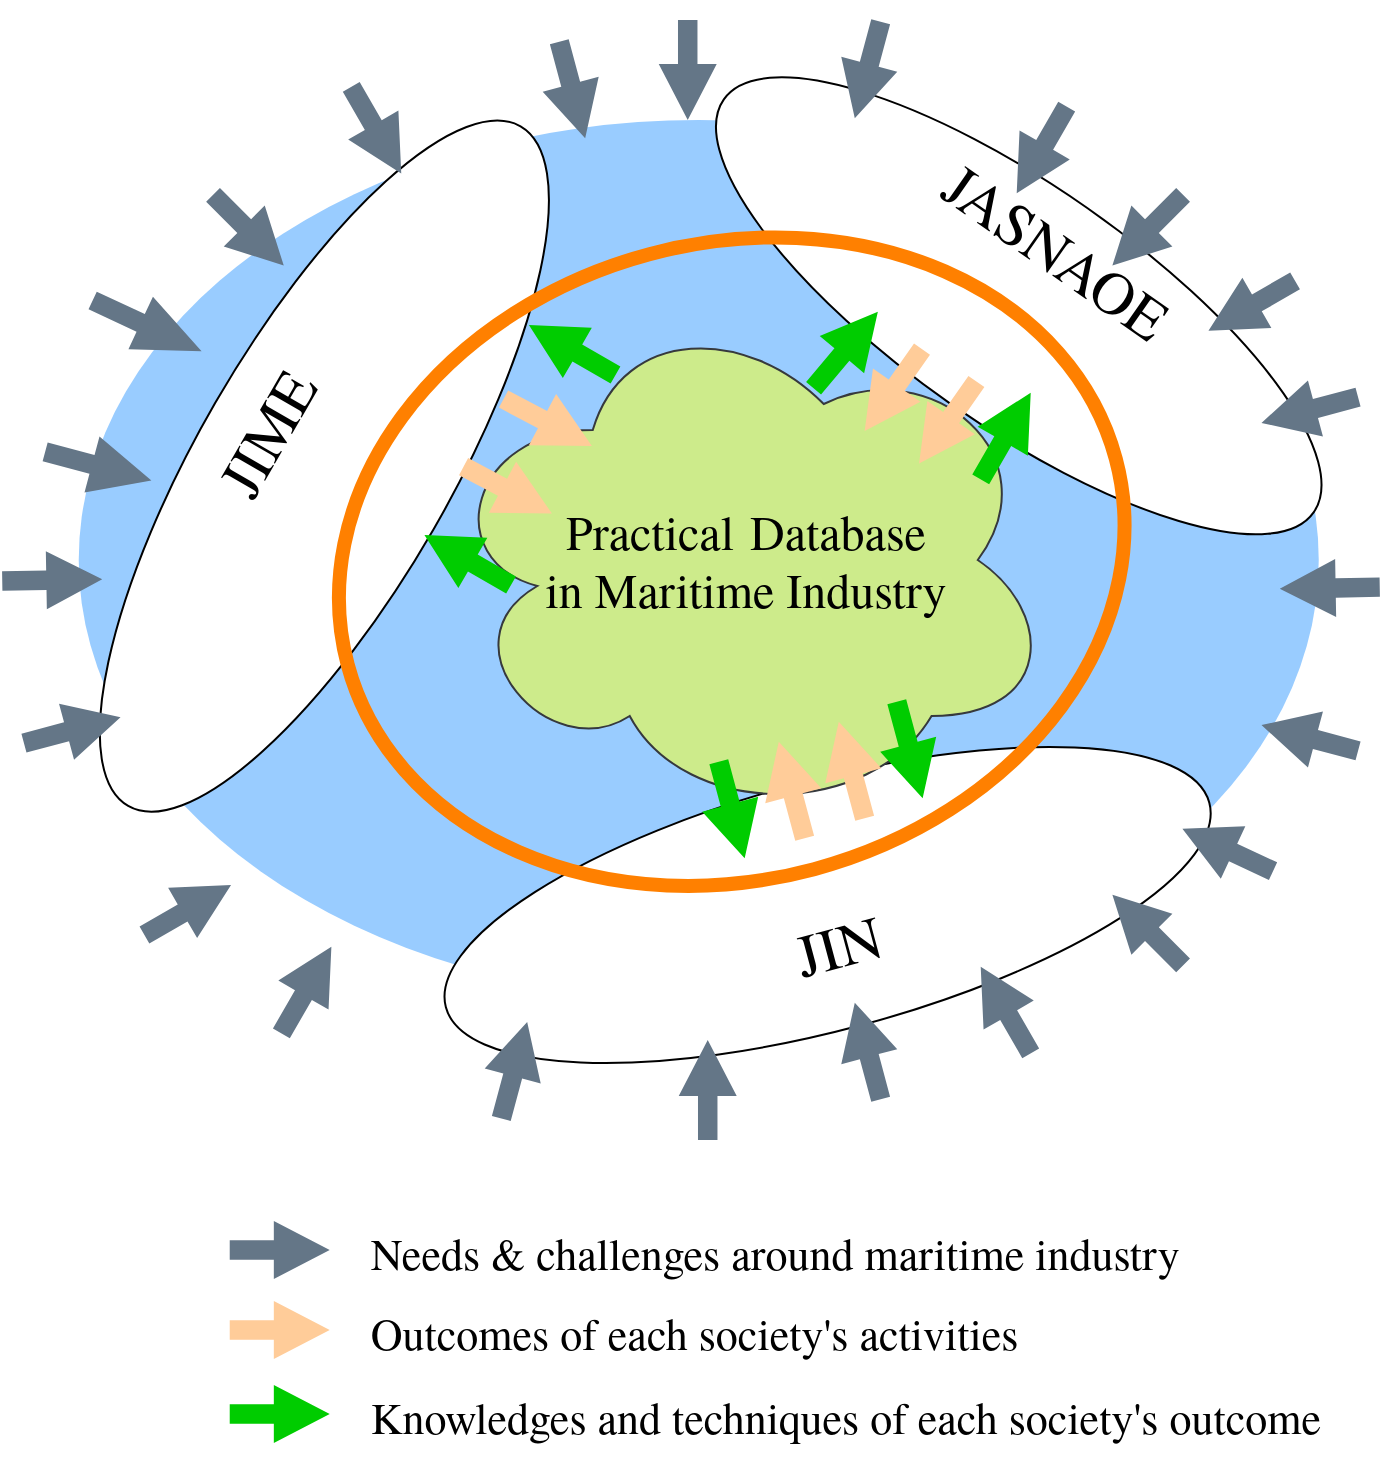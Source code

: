 <mxfile scale="1" border="0" disableSvgWarning="true">
    <diagram id="RUFYm0MTLleHeo7CGen_" name="概要">
        <mxGraphModel dx="530" dy="792" grid="1" gridSize="10" guides="1" tooltips="1" connect="1" arrows="1" fold="0" page="1" pageScale="1" pageWidth="1169" pageHeight="827" math="0" shadow="0">
            <root>
                <mxCell id="0"/>
                <mxCell id="1" parent="0"/>
                <mxCell id="6" value="" style="ellipse;whiteSpace=wrap;html=1;fillColor=#99CCFF;strokeColor=none;fontColor=#333333;movable=1;resizable=1;rotatable=1;deletable=1;editable=1;locked=0;connectable=1;" parent="1" vertex="1">
                    <mxGeometry x="73.37" y="103" width="620" height="440" as="geometry"/>
                </mxCell>
                <mxCell id="7" value="JASNAOE&#xa;&#xa;" style="strokeWidth=1;shape=mxgraph.flowchart.start_1;rotation=35;fontSize=30;fontFamily=TeX Gyre Termes;movable=1;resizable=1;rotatable=1;deletable=1;editable=1;locked=0;connectable=1;" parent="1" vertex="1">
                    <mxGeometry x="363.37" y="136.19" width="360" height="119.44" as="geometry"/>
                </mxCell>
                <mxCell id="8" value="JIME&#xa;&#xa;" style="strokeWidth=1;shape=mxgraph.flowchart.start_1;rotation=-60;fontSize=30;fontFamily=TeX Gyre Termes;movable=1;resizable=1;rotatable=1;deletable=1;editable=1;locked=0;connectable=1;" parent="1" vertex="1">
                    <mxGeometry y="213" width="392.36" height="126.14" as="geometry"/>
                </mxCell>
                <mxCell id="9" value="&#xa;JIN" style="strokeWidth=1;shape=mxgraph.flowchart.start_1;rotation=-15;fontSize=30;fontFamily=TeX Gyre Termes;movable=1;resizable=1;rotatable=1;deletable=1;editable=1;locked=0;connectable=1;" parent="1" vertex="1">
                    <mxGeometry x="250.21" y="433.1" width="395.18" height="124.81" as="geometry"/>
                </mxCell>
                <mxCell id="2" value="&lt;div&gt;Practical&amp;nbsp;&lt;span style=&quot;background-color: transparent;&quot;&gt;Database&lt;/span&gt;&lt;/div&gt;&lt;div&gt;in Maritime Industry&lt;/div&gt;" style="ellipse;shape=cloud;whiteSpace=wrap;html=1;fontSize=24;fillColor=#cdeb8b;strokeColor=#36393d;fontFamily=TeX Gyre Termes;movable=1;resizable=1;rotatable=1;deletable=1;editable=1;locked=0;connectable=1;" parent="1" vertex="1">
                    <mxGeometry x="253.37" y="193" width="308.01" height="260" as="geometry"/>
                </mxCell>
                <mxCell id="12" value="" style="shape=singleArrow;direction=south;whiteSpace=wrap;html=1;rotation=-140;arrowWidth=0.336;arrowSize=0.559;fillColor=#00CC00;strokeColor=none;movable=1;resizable=1;rotatable=1;deletable=1;editable=1;locked=0;connectable=1;" parent="1" vertex="1">
                    <mxGeometry x="442.36" y="193" width="28.99" height="50" as="geometry"/>
                </mxCell>
                <mxCell id="13" value="" style="shape=singleArrow;direction=south;whiteSpace=wrap;html=1;rotation=35;arrowWidth=0.336;arrowSize=0.559;fillColor=#ffcc99;strokeColor=none;movable=1;resizable=1;rotatable=1;deletable=1;editable=1;locked=0;connectable=1;" parent="1" vertex="1">
                    <mxGeometry x="466.17" y="213" width="28.99" height="50" as="geometry"/>
                </mxCell>
                <mxCell id="14" value="" style="shape=singleArrow;direction=south;whiteSpace=wrap;html=1;rotation=35;arrowWidth=0.336;arrowSize=0.559;fillColor=#ffcc99;strokeColor=none;movable=1;resizable=1;rotatable=1;deletable=1;editable=1;locked=0;connectable=1;" parent="1" vertex="1">
                    <mxGeometry x="493.37" y="229.24" width="28.99" height="50" as="geometry"/>
                </mxCell>
                <mxCell id="15" value="" style="shape=singleArrow;direction=south;whiteSpace=wrap;html=1;rotation=-150;arrowWidth=0.336;arrowSize=0.559;fillColor=#00CC00;strokeColor=none;movable=1;resizable=1;rotatable=1;deletable=1;editable=1;locked=0;connectable=1;" parent="1" vertex="1">
                    <mxGeometry x="522.36" y="236.02" width="28.99" height="50" as="geometry"/>
                </mxCell>
                <mxCell id="16" value="" style="shape=singleArrow;direction=south;whiteSpace=wrap;html=1;rotation=120;arrowWidth=0.336;arrowSize=0.559;fillColor=#00CC00;strokeColor=none;movable=1;resizable=1;rotatable=1;deletable=1;editable=1;locked=0;connectable=1;" parent="1" vertex="1">
                    <mxGeometry x="305.61" y="193" width="28.99" height="50" as="geometry"/>
                </mxCell>
                <mxCell id="17" value="" style="shape=singleArrow;direction=south;whiteSpace=wrap;html=1;rotation=-62;arrowWidth=0.336;arrowSize=0.559;fillColor=#ffcc99;strokeColor=none;movable=1;resizable=1;rotatable=1;deletable=1;editable=1;locked=0;connectable=1;" parent="1" vertex="1">
                    <mxGeometry x="293.37" y="229.24" width="28.99" height="50" as="geometry"/>
                </mxCell>
                <mxCell id="18" value="" style="shape=singleArrow;direction=south;whiteSpace=wrap;html=1;rotation=-62;arrowWidth=0.336;arrowSize=0.559;fillColor=#ffcc99;strokeColor=none;movable=1;resizable=1;rotatable=1;deletable=1;editable=1;locked=0;connectable=1;" parent="1" vertex="1">
                    <mxGeometry x="273.37" y="263" width="28.99" height="50" as="geometry"/>
                </mxCell>
                <mxCell id="19" value="" style="shape=singleArrow;direction=south;whiteSpace=wrap;html=1;rotation=120;arrowWidth=0.336;arrowSize=0.559;fillColor=#00CC00;strokeColor=none;movable=1;resizable=1;rotatable=1;deletable=1;editable=1;locked=0;connectable=1;" parent="1" vertex="1">
                    <mxGeometry x="253.37" y="298" width="28.99" height="50" as="geometry"/>
                </mxCell>
                <mxCell id="20" value="" style="shape=singleArrow;direction=south;whiteSpace=wrap;html=1;rotation=-15;arrowWidth=0.336;arrowSize=0.559;fillColor=#00CC00;strokeColor=none;movable=1;resizable=1;rotatable=1;deletable=1;editable=1;locked=0;connectable=1;" parent="1" vertex="1">
                    <mxGeometry x="385.37" y="423" width="28.99" height="50" as="geometry"/>
                </mxCell>
                <mxCell id="23" value="" style="shape=singleArrow;direction=south;whiteSpace=wrap;html=1;rotation=-195;arrowWidth=0.336;arrowSize=0.559;fillColor=#ffcc99;strokeColor=none;movable=1;resizable=1;rotatable=1;deletable=1;editable=1;locked=0;connectable=1;" parent="1" vertex="1">
                    <mxGeometry x="415.37" y="413" width="28.99" height="50" as="geometry"/>
                </mxCell>
                <mxCell id="24" value="" style="shape=singleArrow;direction=south;whiteSpace=wrap;html=1;rotation=-195;arrowWidth=0.336;arrowSize=0.559;fillColor=#ffcc99;strokeColor=none;movable=1;resizable=1;rotatable=1;deletable=1;editable=1;locked=0;connectable=1;" parent="1" vertex="1">
                    <mxGeometry x="445.37" y="403" width="28.99" height="50" as="geometry"/>
                </mxCell>
                <mxCell id="25" value="" style="shape=singleArrow;direction=south;whiteSpace=wrap;html=1;rotation=-15;arrowWidth=0.336;arrowSize=0.559;fillColor=#00CC00;strokeColor=none;movable=1;resizable=1;rotatable=1;deletable=1;editable=1;locked=0;connectable=1;" parent="1" vertex="1">
                    <mxGeometry x="474.36" y="393" width="28.99" height="50" as="geometry"/>
                </mxCell>
                <mxCell id="27" value="" style="shape=singleArrow;direction=south;whiteSpace=wrap;html=1;rotation=0;arrowWidth=0.336;arrowSize=0.559;fillColor=#647687;strokeColor=none;fontColor=#ffffff;movable=1;resizable=1;rotatable=1;deletable=1;editable=1;locked=0;connectable=1;" parent="1" vertex="1">
                    <mxGeometry x="363.37" y="53" width="28.99" height="50" as="geometry"/>
                </mxCell>
                <mxCell id="28" value="" style="shape=singleArrow;direction=south;whiteSpace=wrap;html=1;rotation=15;arrowWidth=0.336;arrowSize=0.559;fillColor=#647687;strokeColor=none;fontColor=#ffffff;movable=1;resizable=1;rotatable=1;deletable=1;editable=1;locked=0;connectable=1;" parent="1" vertex="1">
                    <mxGeometry x="453.37" y="53" width="28.99" height="50" as="geometry"/>
                </mxCell>
                <mxCell id="29" value="" style="shape=singleArrow;direction=south;whiteSpace=wrap;html=1;rotation=30;arrowWidth=0.336;arrowSize=0.559;fillColor=#647687;strokeColor=none;fontColor=#ffffff;movable=1;resizable=1;rotatable=1;deletable=1;editable=1;locked=0;connectable=1;" parent="1" vertex="1">
                    <mxGeometry x="540.36" y="93" width="28.99" height="50" as="geometry"/>
                </mxCell>
                <mxCell id="30" value="" style="shape=singleArrow;direction=south;whiteSpace=wrap;html=1;rotation=45;arrowWidth=0.336;arrowSize=0.559;fillColor=#647687;strokeColor=none;fontColor=#ffffff;movable=1;resizable=1;rotatable=1;deletable=1;editable=1;locked=0;connectable=1;" parent="1" vertex="1">
                    <mxGeometry x="593.37" y="133.1" width="28.99" height="50" as="geometry"/>
                </mxCell>
                <mxCell id="31" value="" style="shape=singleArrow;direction=south;whiteSpace=wrap;html=1;rotation=60;arrowWidth=0.336;arrowSize=0.559;fillColor=#647687;strokeColor=none;fontColor=#ffffff;movable=1;resizable=1;rotatable=1;deletable=1;editable=1;locked=0;connectable=1;" parent="1" vertex="1">
                    <mxGeometry x="645.39" y="170.91" width="28.99" height="50" as="geometry"/>
                </mxCell>
                <mxCell id="32" value="" style="shape=singleArrow;direction=south;whiteSpace=wrap;html=1;rotation=75;arrowWidth=0.336;arrowSize=0.559;fillColor=#647687;strokeColor=none;fontColor=#ffffff;movable=1;resizable=1;rotatable=1;deletable=1;editable=1;locked=0;connectable=1;" parent="1" vertex="1">
                    <mxGeometry x="674.38" y="223" width="28.99" height="50" as="geometry"/>
                </mxCell>
                <mxCell id="34" value="" style="shape=singleArrow;direction=south;whiteSpace=wrap;html=1;rotation=89;arrowWidth=0.336;arrowSize=0.559;fillColor=#647687;strokeColor=none;fontColor=#ffffff;movable=1;resizable=1;rotatable=1;deletable=1;editable=1;locked=0;connectable=1;" parent="1" vertex="1">
                    <mxGeometry x="684.38" y="312" width="28.99" height="50" as="geometry"/>
                </mxCell>
                <mxCell id="35" value="" style="shape=singleArrow;direction=south;whiteSpace=wrap;html=1;rotation=105;arrowWidth=0.336;arrowSize=0.559;fillColor=#647687;strokeColor=none;fontColor=#ffffff;movable=1;resizable=1;rotatable=1;deletable=1;editable=1;locked=0;connectable=1;" parent="1" vertex="1">
                    <mxGeometry x="674.38" y="387" width="28.99" height="50" as="geometry"/>
                </mxCell>
                <mxCell id="36" value="" style="shape=singleArrow;direction=south;whiteSpace=wrap;html=1;rotation=115;arrowWidth=0.336;arrowSize=0.559;fillColor=#647687;strokeColor=none;fontColor=#ffffff;movable=1;resizable=1;rotatable=1;deletable=1;editable=1;locked=0;connectable=1;" parent="1" vertex="1">
                    <mxGeometry x="633.37" y="443" width="28.99" height="50" as="geometry"/>
                </mxCell>
                <mxCell id="37" value="" style="shape=singleArrow;direction=south;whiteSpace=wrap;html=1;rotation=135;arrowWidth=0.336;arrowSize=0.559;fillColor=#647687;strokeColor=none;fontColor=#ffffff;movable=1;resizable=1;rotatable=1;deletable=1;editable=1;locked=0;connectable=1;" parent="1" vertex="1">
                    <mxGeometry x="593.37" y="483" width="28.99" height="50" as="geometry"/>
                </mxCell>
                <mxCell id="38" value="" style="shape=singleArrow;direction=south;whiteSpace=wrap;html=1;rotation=-210;arrowWidth=0.336;arrowSize=0.559;fillColor=#647687;strokeColor=none;fontColor=#ffffff;movable=1;resizable=1;rotatable=1;deletable=1;editable=1;locked=0;connectable=1;" parent="1" vertex="1">
                    <mxGeometry x="522.36" y="523" width="28.99" height="50" as="geometry"/>
                </mxCell>
                <mxCell id="39" value="" style="shape=singleArrow;direction=south;whiteSpace=wrap;html=1;rotation=-195;arrowWidth=0.336;arrowSize=0.559;fillColor=#647687;strokeColor=none;fontColor=#ffffff;movable=1;resizable=1;rotatable=1;deletable=1;editable=1;locked=0;connectable=1;" parent="1" vertex="1">
                    <mxGeometry x="453.37" y="543.47" width="28.99" height="50" as="geometry"/>
                </mxCell>
                <mxCell id="40" value="" style="shape=singleArrow;direction=south;whiteSpace=wrap;html=1;rotation=-180;arrowWidth=0.336;arrowSize=0.559;fillColor=#647687;strokeColor=none;fontColor=#ffffff;movable=1;resizable=1;rotatable=1;deletable=1;editable=1;locked=0;connectable=1;" parent="1" vertex="1">
                    <mxGeometry x="373.37" y="563" width="28.99" height="50" as="geometry"/>
                </mxCell>
                <mxCell id="45" value="" style="shape=singleArrow;direction=south;whiteSpace=wrap;html=1;rotation=-165;arrowWidth=0.336;arrowSize=0.559;fillColor=#647687;strokeColor=none;fontColor=#ffffff;movable=1;resizable=1;rotatable=1;deletable=1;editable=1;locked=0;connectable=1;" parent="1" vertex="1">
                    <mxGeometry x="276.623" y="553.1" width="28.99" height="50" as="geometry"/>
                </mxCell>
                <mxCell id="46" value="" style="shape=singleArrow;direction=south;whiteSpace=wrap;html=1;rotation=-150;arrowWidth=0.336;arrowSize=0.559;fillColor=#647687;strokeColor=none;fontColor=#ffffff;movable=1;resizable=1;rotatable=1;deletable=1;editable=1;locked=0;connectable=1;" parent="1" vertex="1">
                    <mxGeometry x="172.693" y="513.0" width="28.99" height="50" as="geometry"/>
                </mxCell>
                <mxCell id="48" value="" style="shape=singleArrow;direction=south;whiteSpace=wrap;html=1;rotation=-120;arrowWidth=0.336;arrowSize=0.559;fillColor=#647687;strokeColor=none;fontColor=#ffffff;movable=1;resizable=1;rotatable=1;deletable=1;editable=1;locked=0;connectable=1;" parent="1" vertex="1">
                    <mxGeometry x="113.373" y="473.0" width="28.99" height="50" as="geometry"/>
                </mxCell>
                <mxCell id="49" value="" style="shape=singleArrow;direction=south;whiteSpace=wrap;html=1;rotation=-105;arrowWidth=0.336;arrowSize=0.559;fillColor=#647687;strokeColor=none;fontColor=#ffffff;movable=1;resizable=1;rotatable=1;deletable=1;editable=1;locked=0;connectable=1;" parent="1" vertex="1">
                    <mxGeometry x="55.623" y="383.1" width="28.99" height="50" as="geometry"/>
                </mxCell>
                <mxCell id="50" value="" style="shape=singleArrow;direction=south;whiteSpace=wrap;html=1;rotation=-91;arrowWidth=0.336;arrowSize=0.559;fillColor=#647687;strokeColor=none;fontColor=#ffffff;movable=1;resizable=1;rotatable=1;deletable=1;editable=1;locked=0;connectable=1;" parent="1" vertex="1">
                    <mxGeometry x="45.623" y="308.1" width="28.99" height="50" as="geometry"/>
                </mxCell>
                <mxCell id="51" value="" style="shape=singleArrow;direction=south;whiteSpace=wrap;html=1;rotation=-75;arrowWidth=0.336;arrowSize=0.559;fillColor=#647687;strokeColor=none;fontColor=#ffffff;movable=1;resizable=1;rotatable=1;deletable=1;editable=1;locked=0;connectable=1;" parent="1" vertex="1">
                    <mxGeometry x="68.64" y="248.57" width="28.99" height="55" as="geometry"/>
                </mxCell>
                <mxCell id="52" value="" style="shape=singleArrow;direction=south;whiteSpace=wrap;html=1;rotation=-65;arrowWidth=0.336;arrowSize=0.559;fillColor=#647687;strokeColor=none;fontColor=#ffffff;movable=1;resizable=1;rotatable=1;deletable=1;editable=1;locked=0;connectable=1;" parent="1" vertex="1">
                    <mxGeometry x="93.06" y="175.92" width="28.99" height="60.1" as="geometry"/>
                </mxCell>
                <mxCell id="53" value="" style="shape=singleArrow;direction=south;whiteSpace=wrap;html=1;rotation=-45;arrowWidth=0.336;arrowSize=0.559;fillColor=#647687;strokeColor=none;fontColor=#ffffff;movable=1;resizable=1;rotatable=1;deletable=1;editable=1;locked=0;connectable=1;" parent="1" vertex="1">
                    <mxGeometry x="143.703" y="133.1" width="28.99" height="50" as="geometry"/>
                </mxCell>
                <mxCell id="54" value="" style="shape=singleArrow;direction=south;whiteSpace=wrap;html=1;rotation=-390;arrowWidth=0.336;arrowSize=0.559;fillColor=#647687;strokeColor=none;fontColor=#ffffff;movable=1;resizable=1;rotatable=1;deletable=1;editable=1;locked=0;connectable=1;" parent="1" vertex="1">
                    <mxGeometry x="207.623" y="83.1" width="28.99" height="50" as="geometry"/>
                </mxCell>
                <mxCell id="55" value="" style="shape=singleArrow;direction=south;whiteSpace=wrap;html=1;rotation=-375;arrowWidth=0.336;arrowSize=0.559;fillColor=#647687;strokeColor=none;fontColor=#ffffff;movable=1;resizable=1;rotatable=1;deletable=1;editable=1;locked=0;connectable=1;" parent="1" vertex="1">
                    <mxGeometry x="305.613" y="63.0" width="28.99" height="50" as="geometry"/>
                </mxCell>
                <mxCell id="57" value="" style="shape=singleArrow;direction=south;whiteSpace=wrap;html=1;rotation=-90;arrowWidth=0.336;arrowSize=0.559;fillColor=#ffcc99;strokeColor=none;movable=1;resizable=1;rotatable=1;deletable=1;editable=1;locked=0;connectable=1;" parent="1" vertex="1">
                    <mxGeometry x="159.37" y="683.0" width="28.99" height="50" as="geometry"/>
                </mxCell>
                <mxCell id="58" value="" style="shape=singleArrow;direction=south;whiteSpace=wrap;html=1;rotation=-90;arrowWidth=0.336;arrowSize=0.559;fillColor=#647687;strokeColor=none;fontColor=#ffffff;movable=1;resizable=1;rotatable=1;deletable=1;editable=1;locked=0;connectable=1;" parent="1" vertex="1">
                    <mxGeometry x="159.37" y="643" width="28.99" height="50" as="geometry"/>
                </mxCell>
                <mxCell id="59" value="" style="shape=singleArrow;direction=south;whiteSpace=wrap;html=1;rotation=-90;arrowWidth=0.336;arrowSize=0.559;fillColor=#00CC00;strokeColor=none;movable=1;resizable=1;rotatable=1;deletable=1;editable=1;locked=0;connectable=1;" parent="1" vertex="1">
                    <mxGeometry x="159.37" y="725" width="28.99" height="50" as="geometry"/>
                </mxCell>
                <mxCell id="60" value="Needs &amp; challenges around maritime industry" style="text;align=left;verticalAlign=middle;resizable=1;points=[];autosize=1;strokeColor=none;fillColor=none;fontSize=22;movable=1;rotatable=1;deletable=1;editable=1;locked=0;connectable=1;fontFamily=TeX Gyre Termes;" parent="1" vertex="1">
                    <mxGeometry x="217.37" y="648" width="430" height="40" as="geometry"/>
                </mxCell>
                <mxCell id="61" value="Outcomes of each society&#39;s activities " style="text;align=left;verticalAlign=middle;resizable=1;points=[];autosize=1;strokeColor=none;fillColor=none;fontSize=22;movable=1;rotatable=1;deletable=1;editable=1;locked=0;connectable=1;fontFamily=TeX Gyre Termes;" parent="1" vertex="1">
                    <mxGeometry x="217.37" y="688" width="350" height="40" as="geometry"/>
                </mxCell>
                <mxCell id="62" value="Knowledges and techniques of each society&#39;s outcome" style="text;align=left;verticalAlign=middle;resizable=1;points=[];autosize=1;strokeColor=none;fillColor=none;fontSize=22;movable=1;rotatable=1;deletable=1;editable=1;locked=0;connectable=1;fontFamily=TeX Gyre Termes;" parent="1" vertex="1">
                    <mxGeometry x="217.37" y="730" width="500" height="40" as="geometry"/>
                </mxCell>
                <mxCell id="63" value="" style="ellipse;fillColor=none;movable=1;resizable=1;rotatable=1;deletable=1;editable=1;locked=0;connectable=1;rotation=-15;strokeColor=#FF8000;strokeWidth=7;perimeterSpacing=13;" parent="1" vertex="1">
                    <mxGeometry x="201.07" y="164.67" width="397.59" height="318.33" as="geometry"/>
                </mxCell>
            </root>
        </mxGraphModel>
    </diagram>
</mxfile>
